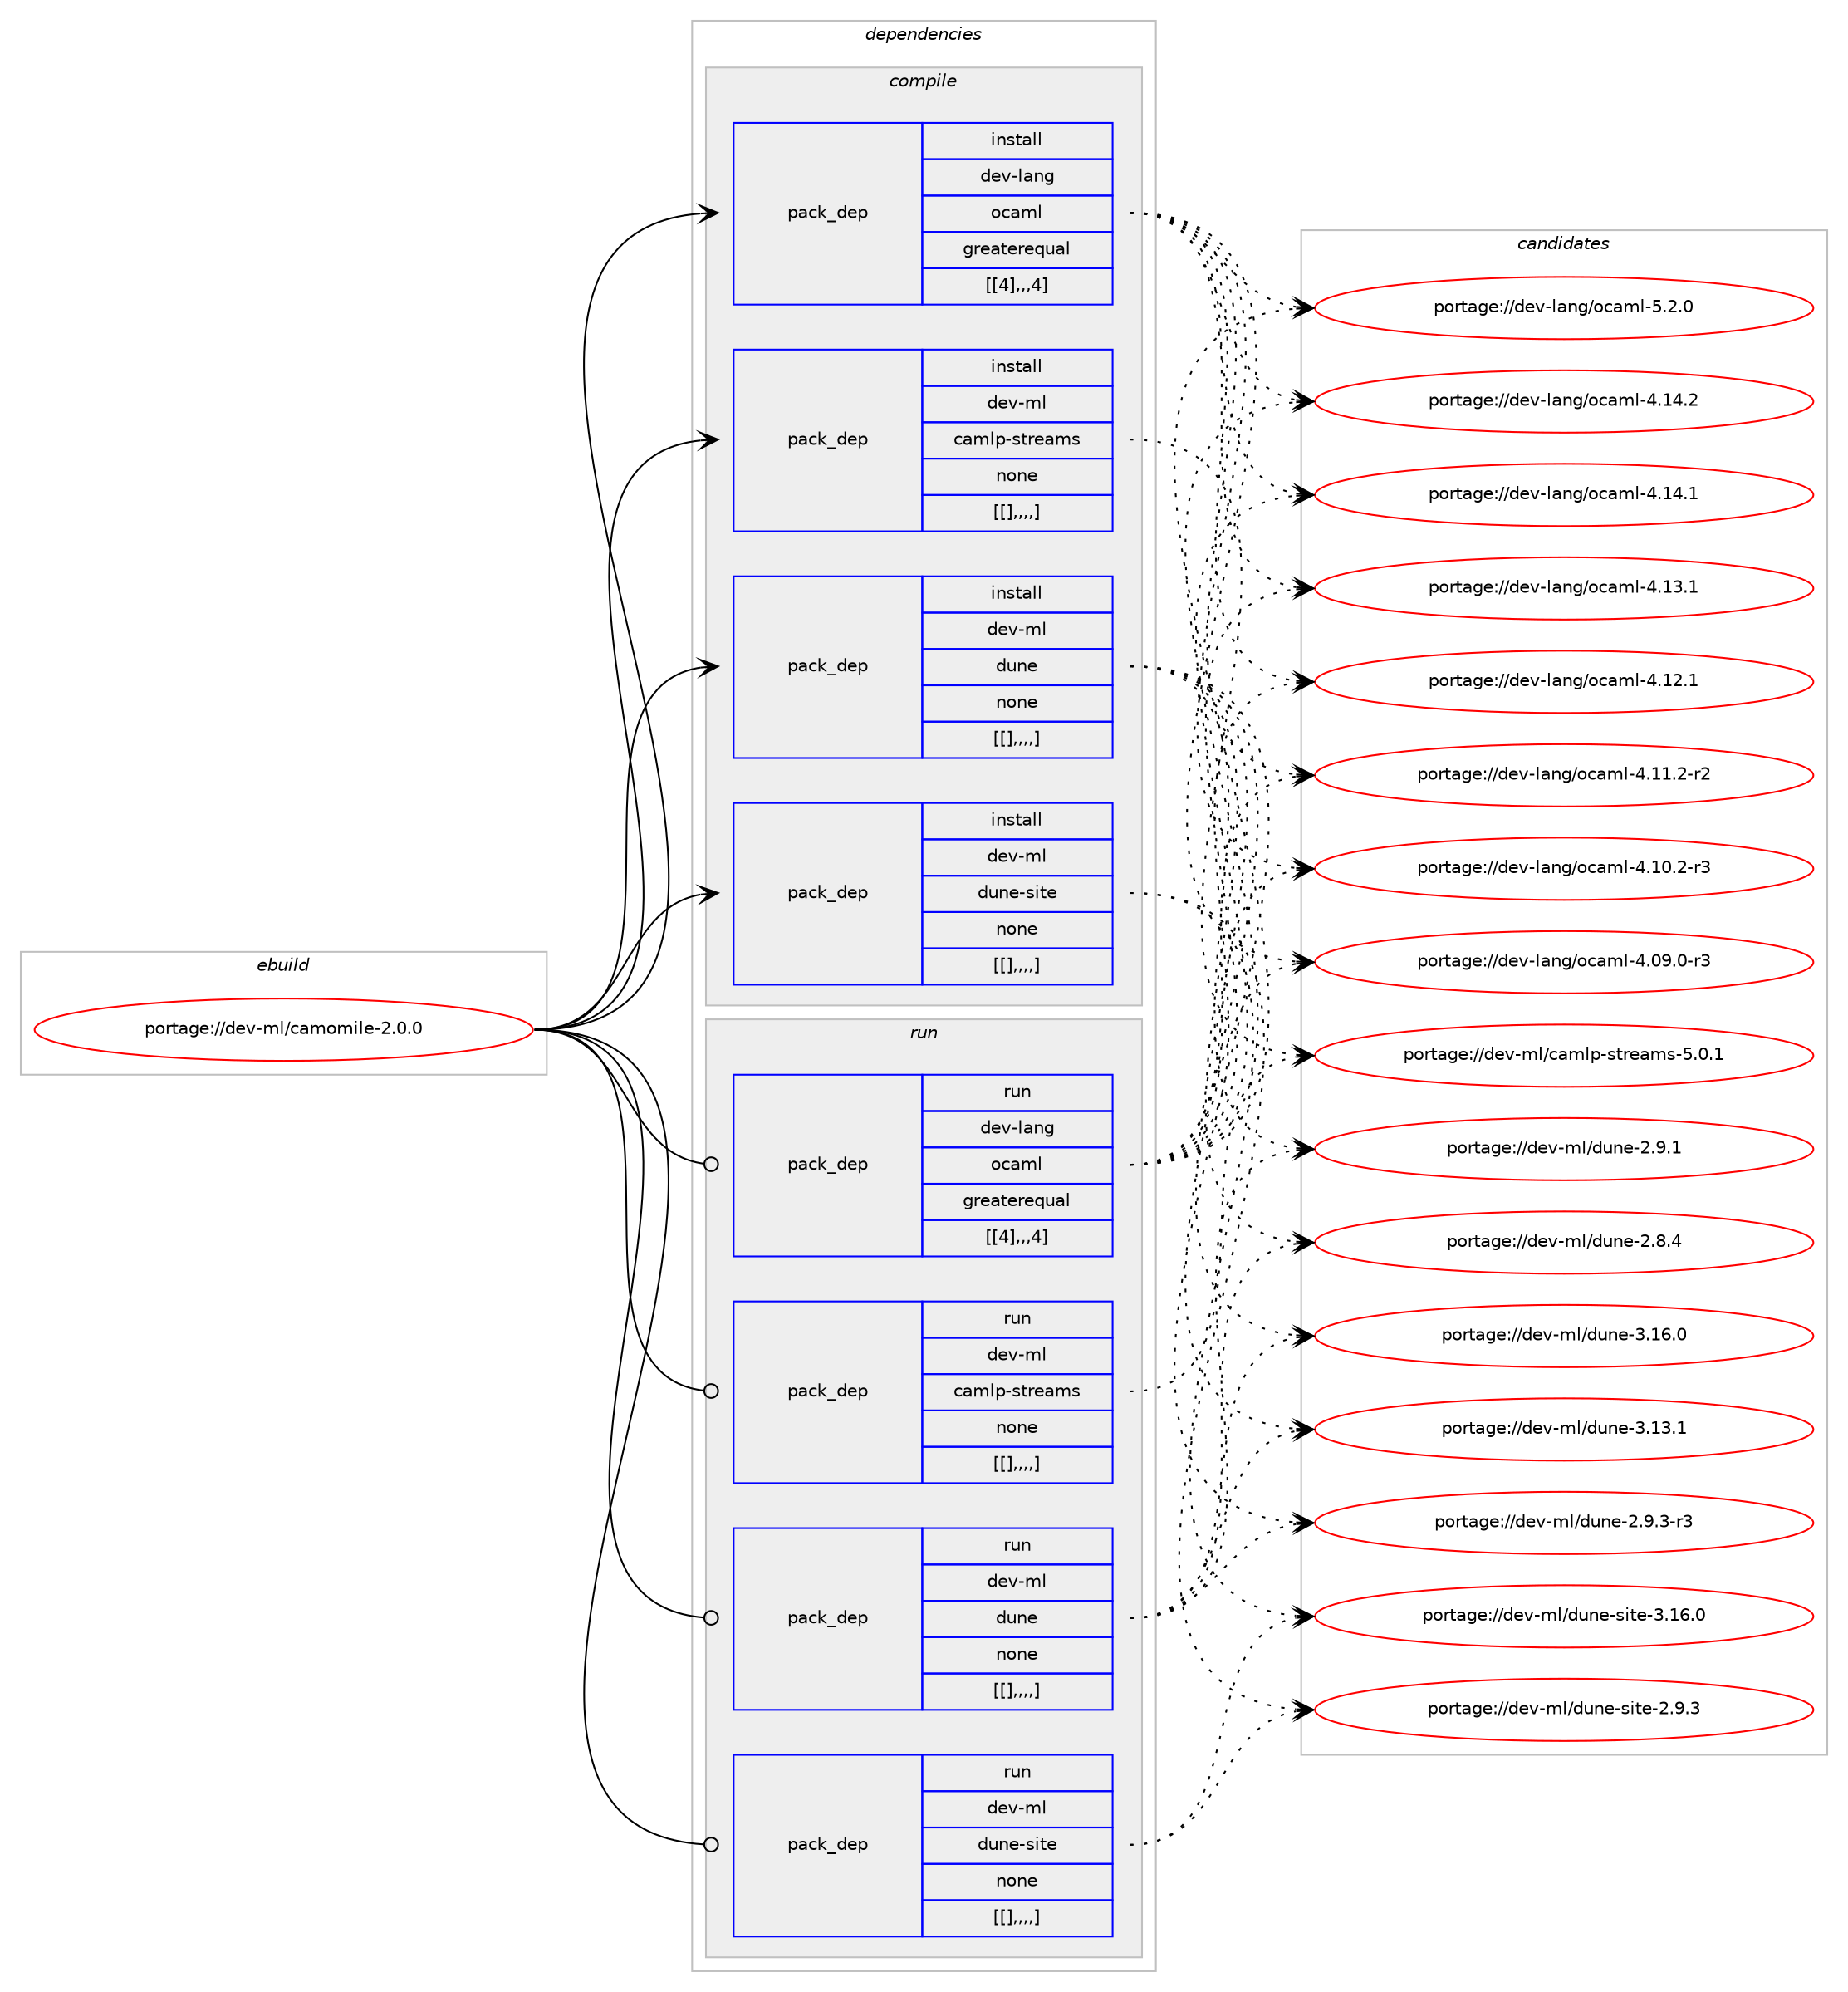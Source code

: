 digraph prolog {

# *************
# Graph options
# *************

newrank=true;
concentrate=true;
compound=true;
graph [rankdir=LR,fontname=Helvetica,fontsize=10,ranksep=1.5];#, ranksep=2.5, nodesep=0.2];
edge  [arrowhead=vee];
node  [fontname=Helvetica,fontsize=10];

# **********
# The ebuild
# **********

subgraph cluster_leftcol {
color=gray;
label=<<i>ebuild</i>>;
id [label="portage://dev-ml/camomile-2.0.0", color=red, width=4, href="../dev-ml/camomile-2.0.0.svg"];
}

# ****************
# The dependencies
# ****************

subgraph cluster_midcol {
color=gray;
label=<<i>dependencies</i>>;
subgraph cluster_compile {
fillcolor="#eeeeee";
style=filled;
label=<<i>compile</i>>;
subgraph pack87914 {
dependency118815 [label=<<TABLE BORDER="0" CELLBORDER="1" CELLSPACING="0" CELLPADDING="4" WIDTH="220"><TR><TD ROWSPAN="6" CELLPADDING="30">pack_dep</TD></TR><TR><TD WIDTH="110">install</TD></TR><TR><TD>dev-lang</TD></TR><TR><TD>ocaml</TD></TR><TR><TD>greaterequal</TD></TR><TR><TD>[[4],,,4]</TD></TR></TABLE>>, shape=none, color=blue];
}
id:e -> dependency118815:w [weight=20,style="solid",arrowhead="vee"];
subgraph pack87915 {
dependency118816 [label=<<TABLE BORDER="0" CELLBORDER="1" CELLSPACING="0" CELLPADDING="4" WIDTH="220"><TR><TD ROWSPAN="6" CELLPADDING="30">pack_dep</TD></TR><TR><TD WIDTH="110">install</TD></TR><TR><TD>dev-ml</TD></TR><TR><TD>camlp-streams</TD></TR><TR><TD>none</TD></TR><TR><TD>[[],,,,]</TD></TR></TABLE>>, shape=none, color=blue];
}
id:e -> dependency118816:w [weight=20,style="solid",arrowhead="vee"];
subgraph pack87916 {
dependency118817 [label=<<TABLE BORDER="0" CELLBORDER="1" CELLSPACING="0" CELLPADDING="4" WIDTH="220"><TR><TD ROWSPAN="6" CELLPADDING="30">pack_dep</TD></TR><TR><TD WIDTH="110">install</TD></TR><TR><TD>dev-ml</TD></TR><TR><TD>dune</TD></TR><TR><TD>none</TD></TR><TR><TD>[[],,,,]</TD></TR></TABLE>>, shape=none, color=blue];
}
id:e -> dependency118817:w [weight=20,style="solid",arrowhead="vee"];
subgraph pack87917 {
dependency118818 [label=<<TABLE BORDER="0" CELLBORDER="1" CELLSPACING="0" CELLPADDING="4" WIDTH="220"><TR><TD ROWSPAN="6" CELLPADDING="30">pack_dep</TD></TR><TR><TD WIDTH="110">install</TD></TR><TR><TD>dev-ml</TD></TR><TR><TD>dune-site</TD></TR><TR><TD>none</TD></TR><TR><TD>[[],,,,]</TD></TR></TABLE>>, shape=none, color=blue];
}
id:e -> dependency118818:w [weight=20,style="solid",arrowhead="vee"];
}
subgraph cluster_compileandrun {
fillcolor="#eeeeee";
style=filled;
label=<<i>compile and run</i>>;
}
subgraph cluster_run {
fillcolor="#eeeeee";
style=filled;
label=<<i>run</i>>;
subgraph pack87918 {
dependency118819 [label=<<TABLE BORDER="0" CELLBORDER="1" CELLSPACING="0" CELLPADDING="4" WIDTH="220"><TR><TD ROWSPAN="6" CELLPADDING="30">pack_dep</TD></TR><TR><TD WIDTH="110">run</TD></TR><TR><TD>dev-lang</TD></TR><TR><TD>ocaml</TD></TR><TR><TD>greaterequal</TD></TR><TR><TD>[[4],,,4]</TD></TR></TABLE>>, shape=none, color=blue];
}
id:e -> dependency118819:w [weight=20,style="solid",arrowhead="odot"];
subgraph pack87919 {
dependency118820 [label=<<TABLE BORDER="0" CELLBORDER="1" CELLSPACING="0" CELLPADDING="4" WIDTH="220"><TR><TD ROWSPAN="6" CELLPADDING="30">pack_dep</TD></TR><TR><TD WIDTH="110">run</TD></TR><TR><TD>dev-ml</TD></TR><TR><TD>camlp-streams</TD></TR><TR><TD>none</TD></TR><TR><TD>[[],,,,]</TD></TR></TABLE>>, shape=none, color=blue];
}
id:e -> dependency118820:w [weight=20,style="solid",arrowhead="odot"];
subgraph pack87920 {
dependency118821 [label=<<TABLE BORDER="0" CELLBORDER="1" CELLSPACING="0" CELLPADDING="4" WIDTH="220"><TR><TD ROWSPAN="6" CELLPADDING="30">pack_dep</TD></TR><TR><TD WIDTH="110">run</TD></TR><TR><TD>dev-ml</TD></TR><TR><TD>dune</TD></TR><TR><TD>none</TD></TR><TR><TD>[[],,,,]</TD></TR></TABLE>>, shape=none, color=blue];
}
id:e -> dependency118821:w [weight=20,style="solid",arrowhead="odot"];
subgraph pack87921 {
dependency118822 [label=<<TABLE BORDER="0" CELLBORDER="1" CELLSPACING="0" CELLPADDING="4" WIDTH="220"><TR><TD ROWSPAN="6" CELLPADDING="30">pack_dep</TD></TR><TR><TD WIDTH="110">run</TD></TR><TR><TD>dev-ml</TD></TR><TR><TD>dune-site</TD></TR><TR><TD>none</TD></TR><TR><TD>[[],,,,]</TD></TR></TABLE>>, shape=none, color=blue];
}
id:e -> dependency118822:w [weight=20,style="solid",arrowhead="odot"];
}
}

# **************
# The candidates
# **************

subgraph cluster_choices {
rank=same;
color=gray;
label=<<i>candidates</i>>;

subgraph choice87914 {
color=black;
nodesep=1;
choice1001011184510897110103471119997109108455346504648 [label="portage://dev-lang/ocaml-5.2.0", color=red, width=4,href="../dev-lang/ocaml-5.2.0.svg"];
choice100101118451089711010347111999710910845524649524650 [label="portage://dev-lang/ocaml-4.14.2", color=red, width=4,href="../dev-lang/ocaml-4.14.2.svg"];
choice100101118451089711010347111999710910845524649524649 [label="portage://dev-lang/ocaml-4.14.1", color=red, width=4,href="../dev-lang/ocaml-4.14.1.svg"];
choice100101118451089711010347111999710910845524649514649 [label="portage://dev-lang/ocaml-4.13.1", color=red, width=4,href="../dev-lang/ocaml-4.13.1.svg"];
choice100101118451089711010347111999710910845524649504649 [label="portage://dev-lang/ocaml-4.12.1", color=red, width=4,href="../dev-lang/ocaml-4.12.1.svg"];
choice1001011184510897110103471119997109108455246494946504511450 [label="portage://dev-lang/ocaml-4.11.2-r2", color=red, width=4,href="../dev-lang/ocaml-4.11.2-r2.svg"];
choice1001011184510897110103471119997109108455246494846504511451 [label="portage://dev-lang/ocaml-4.10.2-r3", color=red, width=4,href="../dev-lang/ocaml-4.10.2-r3.svg"];
choice1001011184510897110103471119997109108455246485746484511451 [label="portage://dev-lang/ocaml-4.09.0-r3", color=red, width=4,href="../dev-lang/ocaml-4.09.0-r3.svg"];
dependency118815:e -> choice1001011184510897110103471119997109108455346504648:w [style=dotted,weight="100"];
dependency118815:e -> choice100101118451089711010347111999710910845524649524650:w [style=dotted,weight="100"];
dependency118815:e -> choice100101118451089711010347111999710910845524649524649:w [style=dotted,weight="100"];
dependency118815:e -> choice100101118451089711010347111999710910845524649514649:w [style=dotted,weight="100"];
dependency118815:e -> choice100101118451089711010347111999710910845524649504649:w [style=dotted,weight="100"];
dependency118815:e -> choice1001011184510897110103471119997109108455246494946504511450:w [style=dotted,weight="100"];
dependency118815:e -> choice1001011184510897110103471119997109108455246494846504511451:w [style=dotted,weight="100"];
dependency118815:e -> choice1001011184510897110103471119997109108455246485746484511451:w [style=dotted,weight="100"];
}
subgraph choice87915 {
color=black;
nodesep=1;
choice100101118451091084799971091081124511511611410197109115455346484649 [label="portage://dev-ml/camlp-streams-5.0.1", color=red, width=4,href="../dev-ml/camlp-streams-5.0.1.svg"];
dependency118816:e -> choice100101118451091084799971091081124511511611410197109115455346484649:w [style=dotted,weight="100"];
}
subgraph choice87916 {
color=black;
nodesep=1;
choice100101118451091084710011711010145514649544648 [label="portage://dev-ml/dune-3.16.0", color=red, width=4,href="../dev-ml/dune-3.16.0.svg"];
choice100101118451091084710011711010145514649514649 [label="portage://dev-ml/dune-3.13.1", color=red, width=4,href="../dev-ml/dune-3.13.1.svg"];
choice10010111845109108471001171101014550465746514511451 [label="portage://dev-ml/dune-2.9.3-r3", color=red, width=4,href="../dev-ml/dune-2.9.3-r3.svg"];
choice1001011184510910847100117110101455046574649 [label="portage://dev-ml/dune-2.9.1", color=red, width=4,href="../dev-ml/dune-2.9.1.svg"];
choice1001011184510910847100117110101455046564652 [label="portage://dev-ml/dune-2.8.4", color=red, width=4,href="../dev-ml/dune-2.8.4.svg"];
dependency118817:e -> choice100101118451091084710011711010145514649544648:w [style=dotted,weight="100"];
dependency118817:e -> choice100101118451091084710011711010145514649514649:w [style=dotted,weight="100"];
dependency118817:e -> choice10010111845109108471001171101014550465746514511451:w [style=dotted,weight="100"];
dependency118817:e -> choice1001011184510910847100117110101455046574649:w [style=dotted,weight="100"];
dependency118817:e -> choice1001011184510910847100117110101455046564652:w [style=dotted,weight="100"];
}
subgraph choice87917 {
color=black;
nodesep=1;
choice10010111845109108471001171101014511510511610145514649544648 [label="portage://dev-ml/dune-site-3.16.0", color=red, width=4,href="../dev-ml/dune-site-3.16.0.svg"];
choice100101118451091084710011711010145115105116101455046574651 [label="portage://dev-ml/dune-site-2.9.3", color=red, width=4,href="../dev-ml/dune-site-2.9.3.svg"];
dependency118818:e -> choice10010111845109108471001171101014511510511610145514649544648:w [style=dotted,weight="100"];
dependency118818:e -> choice100101118451091084710011711010145115105116101455046574651:w [style=dotted,weight="100"];
}
subgraph choice87918 {
color=black;
nodesep=1;
choice1001011184510897110103471119997109108455346504648 [label="portage://dev-lang/ocaml-5.2.0", color=red, width=4,href="../dev-lang/ocaml-5.2.0.svg"];
choice100101118451089711010347111999710910845524649524650 [label="portage://dev-lang/ocaml-4.14.2", color=red, width=4,href="../dev-lang/ocaml-4.14.2.svg"];
choice100101118451089711010347111999710910845524649524649 [label="portage://dev-lang/ocaml-4.14.1", color=red, width=4,href="../dev-lang/ocaml-4.14.1.svg"];
choice100101118451089711010347111999710910845524649514649 [label="portage://dev-lang/ocaml-4.13.1", color=red, width=4,href="../dev-lang/ocaml-4.13.1.svg"];
choice100101118451089711010347111999710910845524649504649 [label="portage://dev-lang/ocaml-4.12.1", color=red, width=4,href="../dev-lang/ocaml-4.12.1.svg"];
choice1001011184510897110103471119997109108455246494946504511450 [label="portage://dev-lang/ocaml-4.11.2-r2", color=red, width=4,href="../dev-lang/ocaml-4.11.2-r2.svg"];
choice1001011184510897110103471119997109108455246494846504511451 [label="portage://dev-lang/ocaml-4.10.2-r3", color=red, width=4,href="../dev-lang/ocaml-4.10.2-r3.svg"];
choice1001011184510897110103471119997109108455246485746484511451 [label="portage://dev-lang/ocaml-4.09.0-r3", color=red, width=4,href="../dev-lang/ocaml-4.09.0-r3.svg"];
dependency118819:e -> choice1001011184510897110103471119997109108455346504648:w [style=dotted,weight="100"];
dependency118819:e -> choice100101118451089711010347111999710910845524649524650:w [style=dotted,weight="100"];
dependency118819:e -> choice100101118451089711010347111999710910845524649524649:w [style=dotted,weight="100"];
dependency118819:e -> choice100101118451089711010347111999710910845524649514649:w [style=dotted,weight="100"];
dependency118819:e -> choice100101118451089711010347111999710910845524649504649:w [style=dotted,weight="100"];
dependency118819:e -> choice1001011184510897110103471119997109108455246494946504511450:w [style=dotted,weight="100"];
dependency118819:e -> choice1001011184510897110103471119997109108455246494846504511451:w [style=dotted,weight="100"];
dependency118819:e -> choice1001011184510897110103471119997109108455246485746484511451:w [style=dotted,weight="100"];
}
subgraph choice87919 {
color=black;
nodesep=1;
choice100101118451091084799971091081124511511611410197109115455346484649 [label="portage://dev-ml/camlp-streams-5.0.1", color=red, width=4,href="../dev-ml/camlp-streams-5.0.1.svg"];
dependency118820:e -> choice100101118451091084799971091081124511511611410197109115455346484649:w [style=dotted,weight="100"];
}
subgraph choice87920 {
color=black;
nodesep=1;
choice100101118451091084710011711010145514649544648 [label="portage://dev-ml/dune-3.16.0", color=red, width=4,href="../dev-ml/dune-3.16.0.svg"];
choice100101118451091084710011711010145514649514649 [label="portage://dev-ml/dune-3.13.1", color=red, width=4,href="../dev-ml/dune-3.13.1.svg"];
choice10010111845109108471001171101014550465746514511451 [label="portage://dev-ml/dune-2.9.3-r3", color=red, width=4,href="../dev-ml/dune-2.9.3-r3.svg"];
choice1001011184510910847100117110101455046574649 [label="portage://dev-ml/dune-2.9.1", color=red, width=4,href="../dev-ml/dune-2.9.1.svg"];
choice1001011184510910847100117110101455046564652 [label="portage://dev-ml/dune-2.8.4", color=red, width=4,href="../dev-ml/dune-2.8.4.svg"];
dependency118821:e -> choice100101118451091084710011711010145514649544648:w [style=dotted,weight="100"];
dependency118821:e -> choice100101118451091084710011711010145514649514649:w [style=dotted,weight="100"];
dependency118821:e -> choice10010111845109108471001171101014550465746514511451:w [style=dotted,weight="100"];
dependency118821:e -> choice1001011184510910847100117110101455046574649:w [style=dotted,weight="100"];
dependency118821:e -> choice1001011184510910847100117110101455046564652:w [style=dotted,weight="100"];
}
subgraph choice87921 {
color=black;
nodesep=1;
choice10010111845109108471001171101014511510511610145514649544648 [label="portage://dev-ml/dune-site-3.16.0", color=red, width=4,href="../dev-ml/dune-site-3.16.0.svg"];
choice100101118451091084710011711010145115105116101455046574651 [label="portage://dev-ml/dune-site-2.9.3", color=red, width=4,href="../dev-ml/dune-site-2.9.3.svg"];
dependency118822:e -> choice10010111845109108471001171101014511510511610145514649544648:w [style=dotted,weight="100"];
dependency118822:e -> choice100101118451091084710011711010145115105116101455046574651:w [style=dotted,weight="100"];
}
}

}
